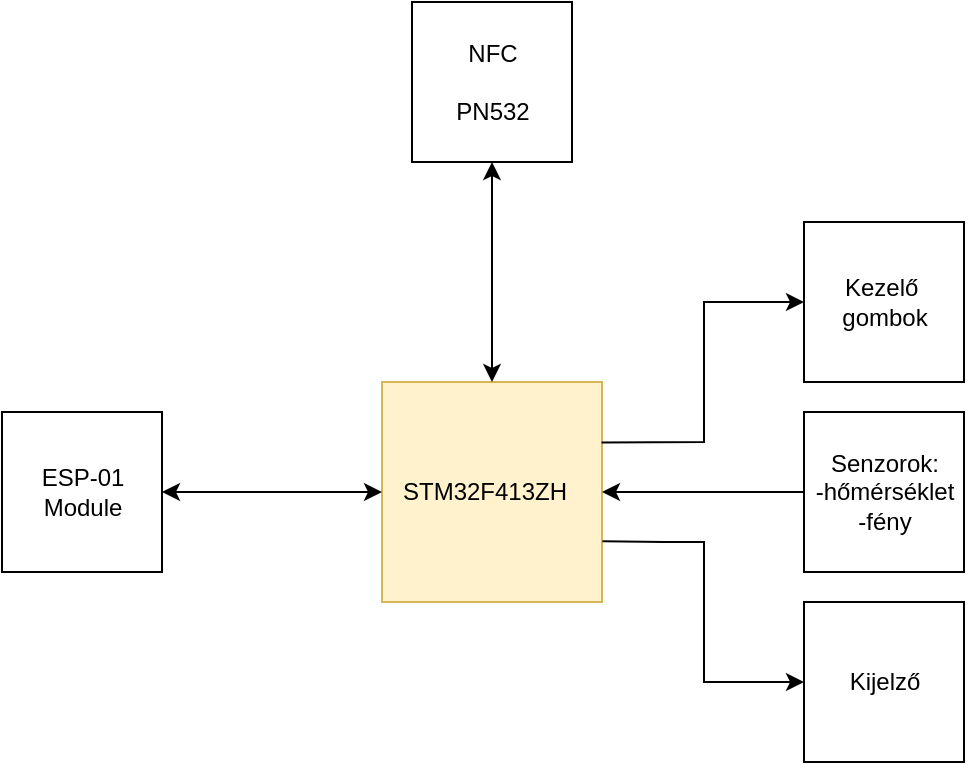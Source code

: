 <mxfile version="24.8.1">
  <diagram name="1 oldal" id="IhlfHFgYTjoIi35J5o37">
    <mxGraphModel dx="819" dy="426" grid="1" gridSize="10" guides="1" tooltips="1" connect="1" arrows="1" fold="1" page="1" pageScale="1" pageWidth="827" pageHeight="1169" math="0" shadow="0">
      <root>
        <mxCell id="0" />
        <mxCell id="1" parent="0" />
        <mxCell id="beBUeoCKw6e9bjog4ek8-1" value="" style="whiteSpace=wrap;html=1;aspect=fixed;fillColor=#fff2cc;strokeColor=#d6b656;" vertex="1" parent="1">
          <mxGeometry x="359" y="320" width="110" height="110" as="geometry" />
        </mxCell>
        <mxCell id="beBUeoCKw6e9bjog4ek8-5" value="STM32F413ZH" style="text;html=1;align=center;verticalAlign=middle;resizable=0;points=[];autosize=1;strokeColor=none;fillColor=none;" vertex="1" parent="1">
          <mxGeometry x="355" y="360" width="110" height="30" as="geometry" />
        </mxCell>
        <mxCell id="beBUeoCKw6e9bjog4ek8-6" value="" style="whiteSpace=wrap;html=1;aspect=fixed;" vertex="1" parent="1">
          <mxGeometry x="374" y="130" width="80" height="80" as="geometry" />
        </mxCell>
        <mxCell id="beBUeoCKw6e9bjog4ek8-7" value="NFC&lt;div&gt;&lt;br&gt;&lt;div&gt;PN532&lt;/div&gt;&lt;/div&gt;" style="text;html=1;align=center;verticalAlign=middle;resizable=0;points=[];autosize=1;strokeColor=none;fillColor=none;" vertex="1" parent="1">
          <mxGeometry x="384" y="140" width="60" height="60" as="geometry" />
        </mxCell>
        <mxCell id="beBUeoCKw6e9bjog4ek8-8" value="" style="whiteSpace=wrap;html=1;aspect=fixed;" vertex="1" parent="1">
          <mxGeometry x="169" y="335" width="80" height="80" as="geometry" />
        </mxCell>
        <mxCell id="beBUeoCKw6e9bjog4ek8-9" value="ESP-01&lt;div&gt;Module&lt;/div&gt;" style="text;html=1;align=center;verticalAlign=middle;resizable=0;points=[];autosize=1;strokeColor=none;fillColor=none;" vertex="1" parent="1">
          <mxGeometry x="179" y="355" width="60" height="40" as="geometry" />
        </mxCell>
        <mxCell id="beBUeoCKw6e9bjog4ek8-10" value="" style="whiteSpace=wrap;html=1;aspect=fixed;" vertex="1" parent="1">
          <mxGeometry x="570" y="430" width="80" height="80" as="geometry" />
        </mxCell>
        <mxCell id="beBUeoCKw6e9bjog4ek8-11" value="Kijelző" style="text;html=1;align=center;verticalAlign=middle;resizable=0;points=[];autosize=1;strokeColor=none;fillColor=none;" vertex="1" parent="1">
          <mxGeometry x="580" y="455" width="60" height="30" as="geometry" />
        </mxCell>
        <mxCell id="beBUeoCKw6e9bjog4ek8-12" value="" style="endArrow=classic;html=1;rounded=0;entryX=0;entryY=0.5;entryDx=0;entryDy=0;exitX=1.002;exitY=0.724;exitDx=0;exitDy=0;exitPerimeter=0;" edge="1" parent="1" source="beBUeoCKw6e9bjog4ek8-1" target="beBUeoCKw6e9bjog4ek8-10">
          <mxGeometry width="50" height="50" relative="1" as="geometry">
            <mxPoint x="490" y="390" as="sourcePoint" />
            <mxPoint x="390" y="220" as="targetPoint" />
            <Array as="points">
              <mxPoint x="500" y="400" />
              <mxPoint x="520" y="400" />
              <mxPoint x="520" y="470" />
            </Array>
          </mxGeometry>
        </mxCell>
        <mxCell id="beBUeoCKw6e9bjog4ek8-13" value="" style="endArrow=classic;startArrow=classic;html=1;rounded=0;exitX=1;exitY=0.5;exitDx=0;exitDy=0;entryX=0;entryY=0.5;entryDx=0;entryDy=0;" edge="1" parent="1" source="beBUeoCKw6e9bjog4ek8-8" target="beBUeoCKw6e9bjog4ek8-1">
          <mxGeometry width="50" height="50" relative="1" as="geometry">
            <mxPoint x="340" y="280" as="sourcePoint" />
            <mxPoint x="390" y="230" as="targetPoint" />
          </mxGeometry>
        </mxCell>
        <mxCell id="beBUeoCKw6e9bjog4ek8-14" value="" style="endArrow=classic;startArrow=classic;html=1;rounded=0;exitX=0.5;exitY=0;exitDx=0;exitDy=0;entryX=0.5;entryY=1;entryDx=0;entryDy=0;" edge="1" parent="1" source="beBUeoCKw6e9bjog4ek8-1" target="beBUeoCKw6e9bjog4ek8-6">
          <mxGeometry width="50" height="50" relative="1" as="geometry">
            <mxPoint x="340" y="280" as="sourcePoint" />
            <mxPoint x="410" y="220" as="targetPoint" />
          </mxGeometry>
        </mxCell>
        <mxCell id="beBUeoCKw6e9bjog4ek8-15" value="" style="whiteSpace=wrap;html=1;aspect=fixed;" vertex="1" parent="1">
          <mxGeometry x="570" y="335" width="80" height="80" as="geometry" />
        </mxCell>
        <mxCell id="beBUeoCKw6e9bjog4ek8-16" value="" style="whiteSpace=wrap;html=1;aspect=fixed;" vertex="1" parent="1">
          <mxGeometry x="570" y="240" width="80" height="80" as="geometry" />
        </mxCell>
        <mxCell id="beBUeoCKw6e9bjog4ek8-17" value="Senzorok:&lt;div&gt;-hőmérséklet&lt;/div&gt;&lt;div&gt;-fény&lt;/div&gt;" style="text;html=1;align=center;verticalAlign=middle;resizable=0;points=[];autosize=1;strokeColor=none;fillColor=none;" vertex="1" parent="1">
          <mxGeometry x="565" y="345" width="90" height="60" as="geometry" />
        </mxCell>
        <mxCell id="beBUeoCKw6e9bjog4ek8-19" value="" style="endArrow=classic;html=1;rounded=0;entryX=0;entryY=0.5;entryDx=0;entryDy=0;exitX=0.998;exitY=0.275;exitDx=0;exitDy=0;exitPerimeter=0;" edge="1" parent="1" source="beBUeoCKw6e9bjog4ek8-1" target="beBUeoCKw6e9bjog4ek8-16">
          <mxGeometry width="50" height="50" relative="1" as="geometry">
            <mxPoint x="410" y="360" as="sourcePoint" />
            <mxPoint x="460" y="310" as="targetPoint" />
            <Array as="points">
              <mxPoint x="520" y="350" />
              <mxPoint x="520" y="280" />
            </Array>
          </mxGeometry>
        </mxCell>
        <mxCell id="beBUeoCKw6e9bjog4ek8-20" value="Kezelő&amp;nbsp;&lt;div&gt;gombok&lt;/div&gt;" style="text;html=1;align=center;verticalAlign=middle;resizable=0;points=[];autosize=1;strokeColor=none;fillColor=none;" vertex="1" parent="1">
          <mxGeometry x="575" y="260" width="70" height="40" as="geometry" />
        </mxCell>
        <mxCell id="beBUeoCKw6e9bjog4ek8-21" style="edgeStyle=orthogonalEdgeStyle;rounded=0;orthogonalLoop=1;jettySize=auto;html=1;exitX=0.5;exitY=1;exitDx=0;exitDy=0;" edge="1" parent="1" source="beBUeoCKw6e9bjog4ek8-16" target="beBUeoCKw6e9bjog4ek8-16">
          <mxGeometry relative="1" as="geometry" />
        </mxCell>
        <mxCell id="beBUeoCKw6e9bjog4ek8-22" value="" style="endArrow=classic;html=1;rounded=0;exitX=0;exitY=0.5;exitDx=0;exitDy=0;entryX=1;entryY=0.5;entryDx=0;entryDy=0;" edge="1" parent="1" source="beBUeoCKw6e9bjog4ek8-15" target="beBUeoCKw6e9bjog4ek8-1">
          <mxGeometry width="50" height="50" relative="1" as="geometry">
            <mxPoint x="370" y="360" as="sourcePoint" />
            <mxPoint x="420" y="310" as="targetPoint" />
          </mxGeometry>
        </mxCell>
      </root>
    </mxGraphModel>
  </diagram>
</mxfile>
